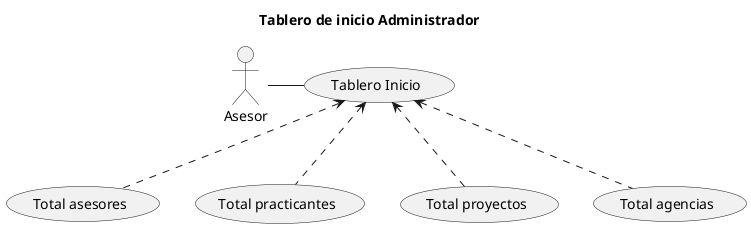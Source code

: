 @startuml
title Tablero de inicio Administrador

actor Asesor

(Tablero Inicio) as (ini)

(Total asesores) as (ase)
(Total practicantes) as (pra)
(Total proyectos) as (pro)
(Total agencias) as (age)

Asesor - (ini)
(ini)<.-(ase)
(ini)<.-(pro)
(ini)<.-(pra)
(ini)<.-(age)

@enduml